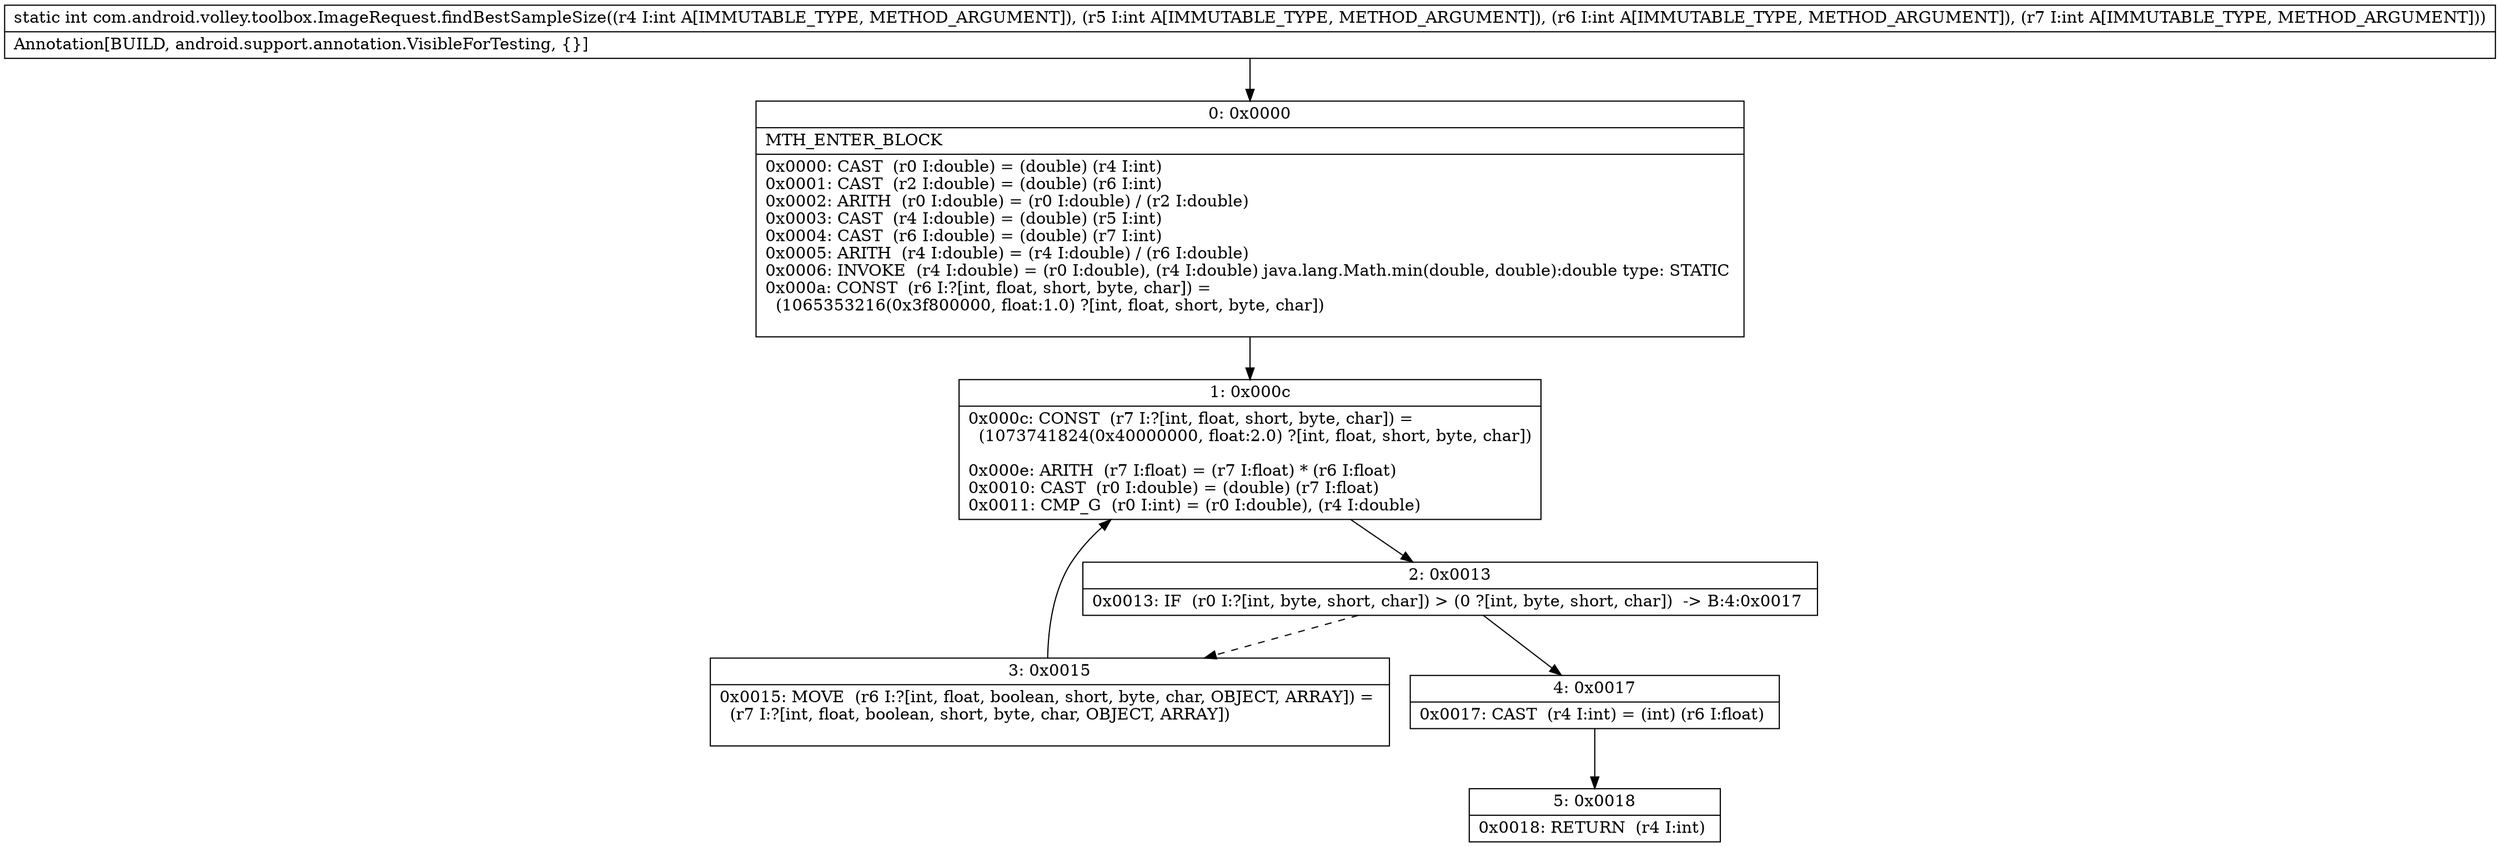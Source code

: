 digraph "CFG forcom.android.volley.toolbox.ImageRequest.findBestSampleSize(IIII)I" {
Node_0 [shape=record,label="{0\:\ 0x0000|MTH_ENTER_BLOCK\l|0x0000: CAST  (r0 I:double) = (double) (r4 I:int) \l0x0001: CAST  (r2 I:double) = (double) (r6 I:int) \l0x0002: ARITH  (r0 I:double) = (r0 I:double) \/ (r2 I:double) \l0x0003: CAST  (r4 I:double) = (double) (r5 I:int) \l0x0004: CAST  (r6 I:double) = (double) (r7 I:int) \l0x0005: ARITH  (r4 I:double) = (r4 I:double) \/ (r6 I:double) \l0x0006: INVOKE  (r4 I:double) = (r0 I:double), (r4 I:double) java.lang.Math.min(double, double):double type: STATIC \l0x000a: CONST  (r6 I:?[int, float, short, byte, char]) = \l  (1065353216(0x3f800000, float:1.0) ?[int, float, short, byte, char])\l \l}"];
Node_1 [shape=record,label="{1\:\ 0x000c|0x000c: CONST  (r7 I:?[int, float, short, byte, char]) = \l  (1073741824(0x40000000, float:2.0) ?[int, float, short, byte, char])\l \l0x000e: ARITH  (r7 I:float) = (r7 I:float) * (r6 I:float) \l0x0010: CAST  (r0 I:double) = (double) (r7 I:float) \l0x0011: CMP_G  (r0 I:int) = (r0 I:double), (r4 I:double) \l}"];
Node_2 [shape=record,label="{2\:\ 0x0013|0x0013: IF  (r0 I:?[int, byte, short, char]) \> (0 ?[int, byte, short, char])  \-\> B:4:0x0017 \l}"];
Node_3 [shape=record,label="{3\:\ 0x0015|0x0015: MOVE  (r6 I:?[int, float, boolean, short, byte, char, OBJECT, ARRAY]) = \l  (r7 I:?[int, float, boolean, short, byte, char, OBJECT, ARRAY])\l \l}"];
Node_4 [shape=record,label="{4\:\ 0x0017|0x0017: CAST  (r4 I:int) = (int) (r6 I:float) \l}"];
Node_5 [shape=record,label="{5\:\ 0x0018|0x0018: RETURN  (r4 I:int) \l}"];
MethodNode[shape=record,label="{static int com.android.volley.toolbox.ImageRequest.findBestSampleSize((r4 I:int A[IMMUTABLE_TYPE, METHOD_ARGUMENT]), (r5 I:int A[IMMUTABLE_TYPE, METHOD_ARGUMENT]), (r6 I:int A[IMMUTABLE_TYPE, METHOD_ARGUMENT]), (r7 I:int A[IMMUTABLE_TYPE, METHOD_ARGUMENT]))  | Annotation[BUILD, android.support.annotation.VisibleForTesting, \{\}]\l}"];
MethodNode -> Node_0;
Node_0 -> Node_1;
Node_1 -> Node_2;
Node_2 -> Node_3[style=dashed];
Node_2 -> Node_4;
Node_3 -> Node_1;
Node_4 -> Node_5;
}

